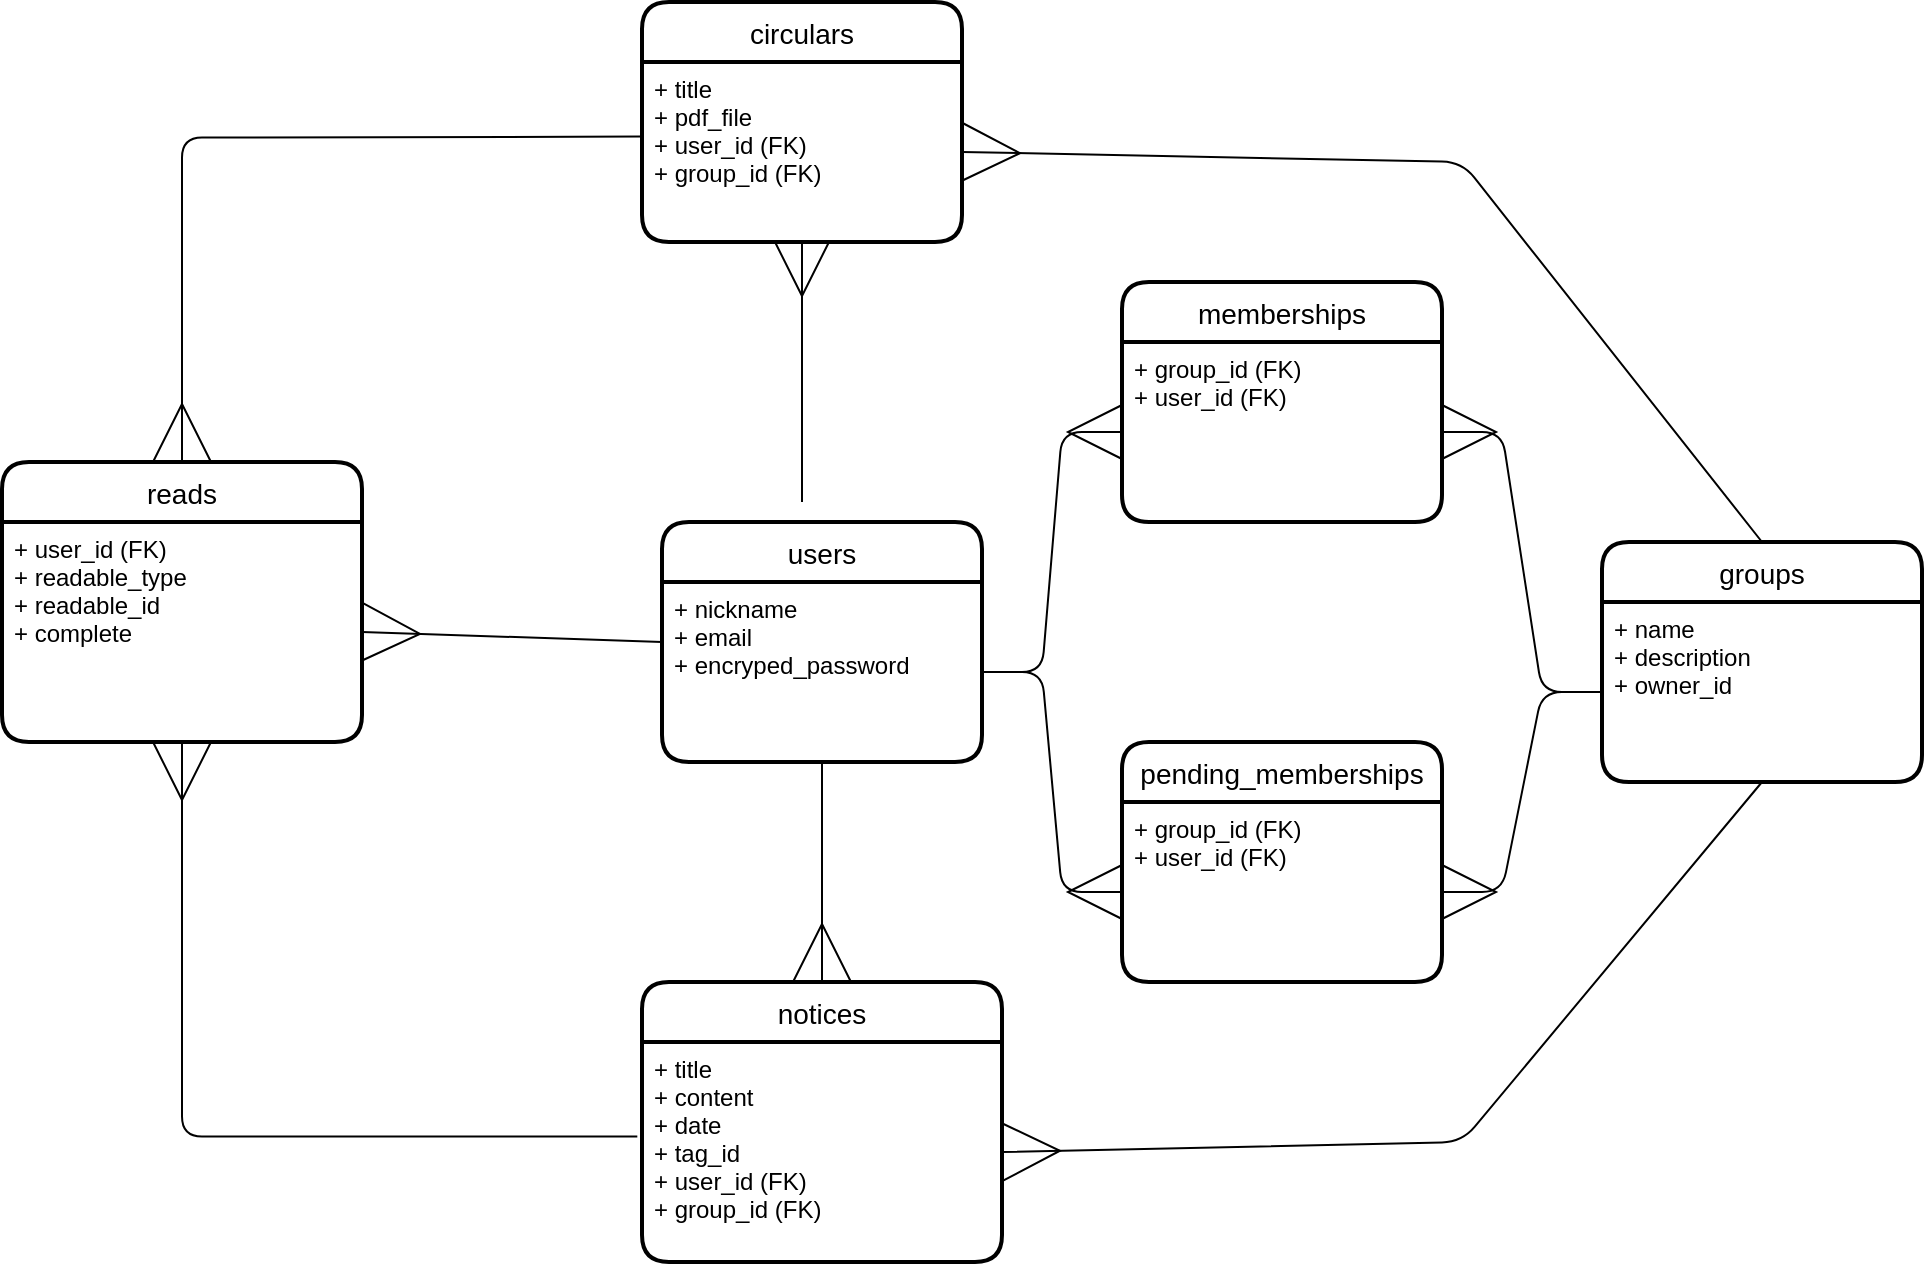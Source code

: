 <mxfile>
    <diagram id="LKbLd4lCfe_-RNt-lzR_" name="ページ1">
        <mxGraphModel dx="1800" dy="779" grid="1" gridSize="10" guides="1" tooltips="1" connect="1" arrows="1" fold="1" page="1" pageScale="1" pageWidth="827" pageHeight="1169" math="0" shadow="0">
            <root>
                <mxCell id="0"/>
                <mxCell id="1" parent="0"/>
                <mxCell id="2" value="users" style="swimlane;childLayout=stackLayout;horizontal=1;startSize=30;horizontalStack=0;rounded=1;fontSize=14;fontStyle=0;strokeWidth=2;resizeParent=0;resizeLast=1;shadow=0;dashed=0;align=center;" parent="1" vertex="1">
                    <mxGeometry x="190" y="490" width="160" height="120" as="geometry"/>
                </mxCell>
                <mxCell id="3" value="+ nickname&#10;+ email&#10;+ encryped_password" style="align=left;strokeColor=none;fillColor=none;spacingLeft=4;fontSize=12;verticalAlign=top;resizable=0;rotatable=0;part=1;" parent="2" vertex="1">
                    <mxGeometry y="30" width="160" height="90" as="geometry"/>
                </mxCell>
                <mxCell id="4" value="groups" style="swimlane;childLayout=stackLayout;horizontal=1;startSize=30;horizontalStack=0;rounded=1;fontSize=14;fontStyle=0;strokeWidth=2;resizeParent=0;resizeLast=1;shadow=0;dashed=0;align=center;" parent="1" vertex="1">
                    <mxGeometry x="660" y="500" width="160" height="120" as="geometry"/>
                </mxCell>
                <mxCell id="5" value="+ name&#10;+ description&#10;+ owner_id" style="align=left;strokeColor=none;fillColor=none;spacingLeft=4;fontSize=12;verticalAlign=top;resizable=0;rotatable=0;part=1;" parent="4" vertex="1">
                    <mxGeometry y="30" width="160" height="90" as="geometry"/>
                </mxCell>
                <mxCell id="9" value="notices" style="swimlane;childLayout=stackLayout;horizontal=1;startSize=30;horizontalStack=0;rounded=1;fontSize=14;fontStyle=0;strokeWidth=2;resizeParent=0;resizeLast=1;shadow=0;dashed=0;align=center;" parent="1" vertex="1">
                    <mxGeometry x="180" y="720" width="180" height="140" as="geometry"/>
                </mxCell>
                <mxCell id="10" value="+ title&#10;+ content&#10;+ date&#10;+ tag_id&#10;+ user_id (FK)&#10;+ group_id (FK)" style="align=left;strokeColor=none;fillColor=none;spacingLeft=4;fontSize=12;verticalAlign=top;resizable=0;rotatable=0;part=1;" parent="9" vertex="1">
                    <mxGeometry y="30" width="180" height="110" as="geometry"/>
                </mxCell>
                <mxCell id="12" value="circulars" style="swimlane;childLayout=stackLayout;horizontal=1;startSize=30;horizontalStack=0;rounded=1;fontSize=14;fontStyle=0;strokeWidth=2;resizeParent=0;resizeLast=1;shadow=0;dashed=0;align=center;" parent="1" vertex="1">
                    <mxGeometry x="180" y="230" width="160" height="120" as="geometry"/>
                </mxCell>
                <mxCell id="13" value="+ title&#10;+ pdf_file&#10;+ user_id (FK)&#10;+ group_id (FK)" style="align=left;strokeColor=none;fillColor=none;spacingLeft=4;fontSize=12;verticalAlign=top;resizable=0;rotatable=0;part=1;" parent="12" vertex="1">
                    <mxGeometry y="30" width="160" height="90" as="geometry"/>
                </mxCell>
                <mxCell id="15" value="" style="fontSize=12;html=1;endArrow=ERmany;entryX=0.5;entryY=0;entryDx=0;entryDy=0;exitX=0.5;exitY=1;exitDx=0;exitDy=0;startSize=33;endSize=27;" parent="1" source="3" target="9" edge="1">
                    <mxGeometry width="100" height="100" relative="1" as="geometry">
                        <mxPoint x="80" y="740" as="sourcePoint"/>
                        <mxPoint x="180" y="640" as="targetPoint"/>
                    </mxGeometry>
                </mxCell>
                <mxCell id="17" value="" style="fontSize=12;html=1;endArrow=ERmany;entryX=1;entryY=0.5;entryDx=0;entryDy=0;exitX=0.5;exitY=1;exitDx=0;exitDy=0;startSize=33;endSize=27;" parent="1" source="5" target="10" edge="1">
                    <mxGeometry width="100" height="100" relative="1" as="geometry">
                        <mxPoint x="420" y="640" as="sourcePoint"/>
                        <mxPoint x="420" y="750" as="targetPoint"/>
                        <Array as="points">
                            <mxPoint x="590" y="800"/>
                        </Array>
                    </mxGeometry>
                </mxCell>
                <mxCell id="20" value="" style="fontSize=12;html=1;endArrow=ERmany;entryX=0.5;entryY=1;entryDx=0;entryDy=0;targetPerimeterSpacing=0;endSize=25;" parent="1" target="13" edge="1">
                    <mxGeometry width="100" height="100" relative="1" as="geometry">
                        <mxPoint x="260" y="480" as="sourcePoint"/>
                        <mxPoint x="370" y="412.33" as="targetPoint"/>
                    </mxGeometry>
                </mxCell>
                <mxCell id="21" value="" style="fontSize=12;html=1;endArrow=ERmany;entryX=1;entryY=0.5;entryDx=0;entryDy=0;exitX=0.5;exitY=0;exitDx=0;exitDy=0;startSize=33;endSize=27;" parent="1" source="4" target="13" edge="1">
                    <mxGeometry width="100" height="100" relative="1" as="geometry">
                        <mxPoint x="520" y="380" as="sourcePoint"/>
                        <mxPoint x="370" y="480" as="targetPoint"/>
                        <Array as="points">
                            <mxPoint x="590" y="310"/>
                        </Array>
                    </mxGeometry>
                </mxCell>
                <mxCell id="22" value="reads" style="swimlane;childLayout=stackLayout;horizontal=1;startSize=30;horizontalStack=0;rounded=1;fontSize=14;fontStyle=0;strokeWidth=2;resizeParent=0;resizeLast=1;shadow=0;dashed=0;align=center;" parent="1" vertex="1">
                    <mxGeometry x="-140" y="460" width="180" height="140" as="geometry"/>
                </mxCell>
                <mxCell id="23" value="+ user_id (FK)&#10;+ readable_type&#10;+ readable_id&#10;+ complete" style="align=left;strokeColor=none;fillColor=none;spacingLeft=4;fontSize=12;verticalAlign=top;resizable=0;rotatable=0;part=1;" parent="22" vertex="1">
                    <mxGeometry y="30" width="180" height="110" as="geometry"/>
                </mxCell>
                <mxCell id="24" value="" style="fontSize=12;html=1;endArrow=ERmany;entryX=1;entryY=0.5;entryDx=0;entryDy=0;exitX=0;exitY=0.5;exitDx=0;exitDy=0;startSize=33;endSize=27;" parent="1" source="2" target="23" edge="1">
                    <mxGeometry width="100" height="100" relative="1" as="geometry">
                        <mxPoint x="39.5" y="460" as="sourcePoint"/>
                        <mxPoint x="39.5" y="570" as="targetPoint"/>
                    </mxGeometry>
                </mxCell>
                <mxCell id="25" value="" style="fontSize=12;html=1;endArrow=ERmany;entryX=0.5;entryY=1;entryDx=0;entryDy=0;exitX=-0.013;exitY=0.43;exitDx=0;exitDy=0;startSize=33;endSize=27;exitPerimeter=0;edgeStyle=orthogonalEdgeStyle;" parent="1" source="10" target="23" edge="1">
                    <mxGeometry width="100" height="100" relative="1" as="geometry">
                        <mxPoint x="160" y="830" as="sourcePoint"/>
                        <mxPoint x="10" y="880" as="targetPoint"/>
                    </mxGeometry>
                </mxCell>
                <mxCell id="26" value="" style="fontSize=12;html=1;endArrow=ERmany;entryX=0.5;entryY=0;entryDx=0;entryDy=0;exitX=-0.013;exitY=0.43;exitDx=0;exitDy=0;startSize=33;endSize=27;exitPerimeter=0;edgeStyle=orthogonalEdgeStyle;" parent="1" target="22" edge="1">
                    <mxGeometry width="100" height="100" relative="1" as="geometry">
                        <mxPoint x="180.0" y="297.3" as="sourcePoint"/>
                        <mxPoint x="-47.66" y="100" as="targetPoint"/>
                    </mxGeometry>
                </mxCell>
                <mxCell id="27" value="memberships" style="swimlane;childLayout=stackLayout;horizontal=1;startSize=30;horizontalStack=0;rounded=1;fontSize=14;fontStyle=0;strokeWidth=2;resizeParent=0;resizeLast=1;shadow=0;dashed=0;align=center;" parent="1" vertex="1">
                    <mxGeometry x="420" y="370" width="160" height="120" as="geometry"/>
                </mxCell>
                <mxCell id="28" value="+ group_id (FK)&#10;+ user_id (FK)" style="align=left;strokeColor=none;fillColor=none;spacingLeft=4;fontSize=12;verticalAlign=top;resizable=0;rotatable=0;part=1;" parent="27" vertex="1">
                    <mxGeometry y="30" width="160" height="90" as="geometry"/>
                </mxCell>
                <mxCell id="30" value="" style="edgeStyle=entityRelationEdgeStyle;fontSize=12;html=1;endArrow=ERmany;exitX=1;exitY=0.5;exitDx=0;exitDy=0;targetPerimeterSpacing=0;endSize=25;entryX=0;entryY=0.5;entryDx=0;entryDy=0;" parent="1" source="3" target="28" edge="1">
                    <mxGeometry width="100" height="100" relative="1" as="geometry">
                        <mxPoint x="719.04" y="670.0" as="sourcePoint"/>
                        <mxPoint x="390" y="620" as="targetPoint"/>
                    </mxGeometry>
                </mxCell>
                <mxCell id="31" value="" style="edgeStyle=entityRelationEdgeStyle;fontSize=12;html=1;endArrow=ERmany;entryX=1;entryY=0.5;entryDx=0;entryDy=0;exitX=0;exitY=0.5;exitDx=0;exitDy=0;targetPerimeterSpacing=0;endSize=25;" parent="1" source="5" target="28" edge="1">
                    <mxGeometry width="100" height="100" relative="1" as="geometry">
                        <mxPoint x="969.04" y="400.0" as="sourcePoint"/>
                        <mxPoint x="660" y="402.33" as="targetPoint"/>
                    </mxGeometry>
                </mxCell>
                <mxCell id="34" value="pending_memberships" style="swimlane;childLayout=stackLayout;horizontal=1;startSize=30;horizontalStack=0;rounded=1;fontSize=14;fontStyle=0;strokeWidth=2;resizeParent=0;resizeLast=1;shadow=0;dashed=0;align=center;" parent="1" vertex="1">
                    <mxGeometry x="420" y="600" width="160" height="120" as="geometry"/>
                </mxCell>
                <mxCell id="35" value="+ group_id (FK)&#10;+ user_id (FK)" style="align=left;strokeColor=none;fillColor=none;spacingLeft=4;fontSize=12;verticalAlign=top;resizable=0;rotatable=0;part=1;" parent="34" vertex="1">
                    <mxGeometry y="30" width="160" height="90" as="geometry"/>
                </mxCell>
                <mxCell id="37" value="" style="edgeStyle=entityRelationEdgeStyle;fontSize=12;html=1;endArrow=ERmany;entryX=1;entryY=0.5;entryDx=0;entryDy=0;exitX=0;exitY=0.5;exitDx=0;exitDy=0;targetPerimeterSpacing=0;endSize=25;" parent="1" source="5" target="35" edge="1">
                    <mxGeometry width="100" height="100" relative="1" as="geometry">
                        <mxPoint x="670" y="585" as="sourcePoint"/>
                        <mxPoint x="590" y="455" as="targetPoint"/>
                    </mxGeometry>
                </mxCell>
                <mxCell id="38" value="" style="edgeStyle=entityRelationEdgeStyle;fontSize=12;html=1;endArrow=ERmany;exitX=1;exitY=0.5;exitDx=0;exitDy=0;targetPerimeterSpacing=0;endSize=25;entryX=0;entryY=0.5;entryDx=0;entryDy=0;" parent="1" source="3" target="35" edge="1">
                    <mxGeometry width="100" height="100" relative="1" as="geometry">
                        <mxPoint x="360" y="575" as="sourcePoint"/>
                        <mxPoint x="430" y="455" as="targetPoint"/>
                    </mxGeometry>
                </mxCell>
            </root>
        </mxGraphModel>
    </diagram>
</mxfile>
